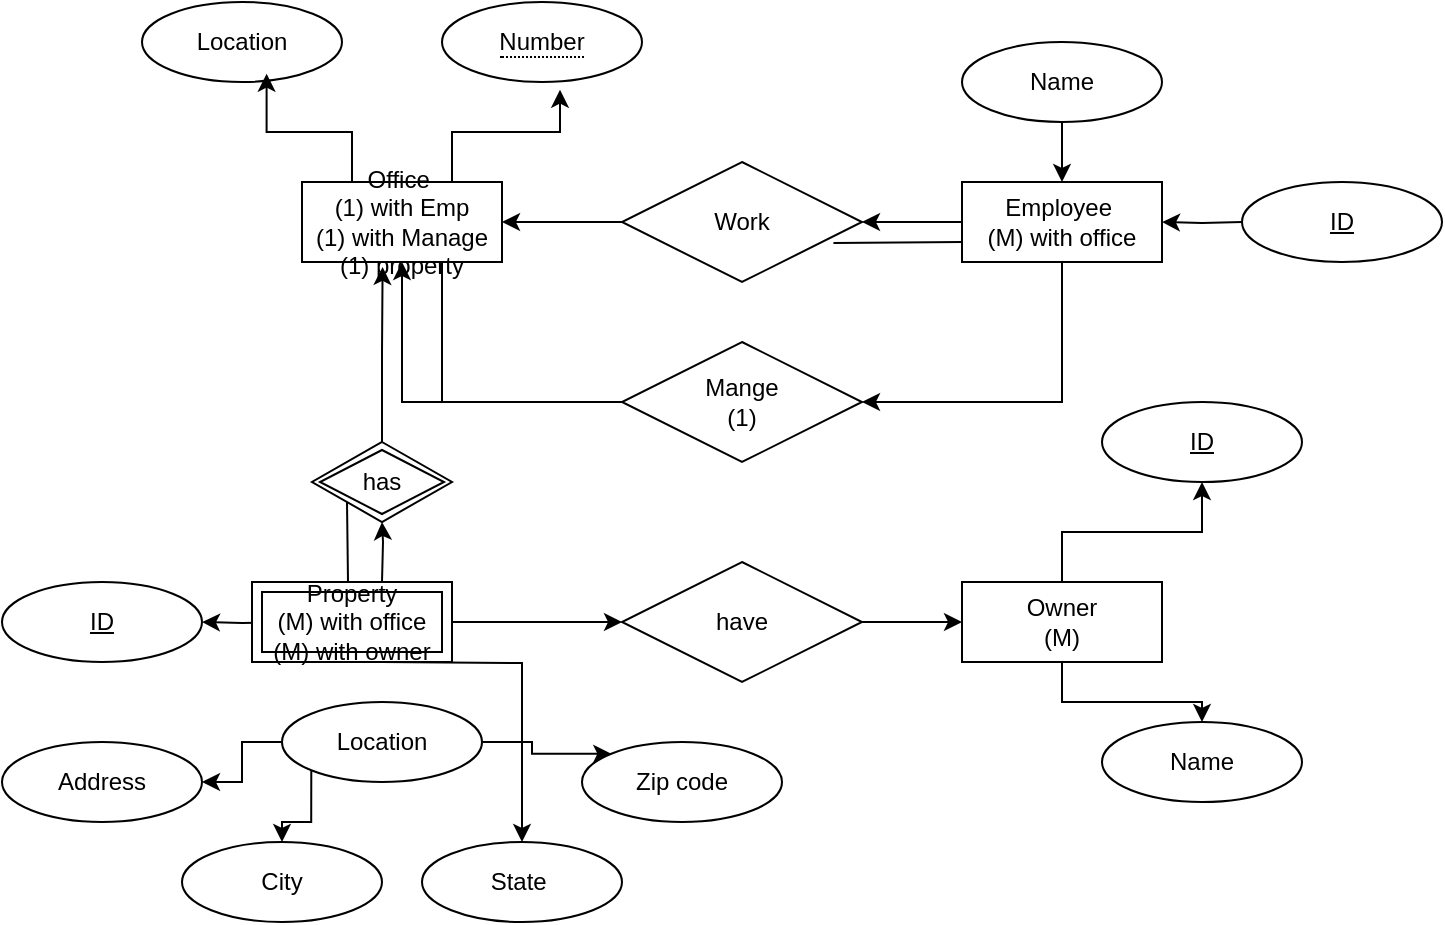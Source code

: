 <mxfile version="24.7.8">
  <diagram name="Page-1" id="EezHD2C13g7YIbKetYja">
    <mxGraphModel dx="863" dy="545" grid="1" gridSize="10" guides="1" tooltips="1" connect="1" arrows="1" fold="1" page="1" pageScale="1" pageWidth="850" pageHeight="1100" math="0" shadow="0">
      <root>
        <mxCell id="0" />
        <mxCell id="1" parent="0" />
        <mxCell id="xu4nwwDUYJAkvFjphM4I-1" value="Office&amp;nbsp;&lt;div&gt;(1) with Emp&lt;/div&gt;&lt;div&gt;(1) with Manage&lt;/div&gt;&lt;div&gt;(1) property&lt;/div&gt;" style="whiteSpace=wrap;html=1;align=center;" vertex="1" parent="1">
          <mxGeometry x="170" y="230" width="100" height="40" as="geometry" />
        </mxCell>
        <mxCell id="xu4nwwDUYJAkvFjphM4I-2" value="Location" style="ellipse;whiteSpace=wrap;html=1;align=center;" vertex="1" parent="1">
          <mxGeometry x="90" y="140" width="100" height="40" as="geometry" />
        </mxCell>
        <mxCell id="xu4nwwDUYJAkvFjphM4I-3" value="&lt;span style=&quot;border-bottom: 1px dotted&quot;&gt;Number&lt;/span&gt;" style="ellipse;whiteSpace=wrap;html=1;align=center;" vertex="1" parent="1">
          <mxGeometry x="240" y="140" width="100" height="40" as="geometry" />
        </mxCell>
        <mxCell id="xu4nwwDUYJAkvFjphM4I-4" style="edgeStyle=orthogonalEdgeStyle;rounded=0;orthogonalLoop=1;jettySize=auto;html=1;exitX=0.25;exitY=0;exitDx=0;exitDy=0;entryX=0.623;entryY=0.896;entryDx=0;entryDy=0;entryPerimeter=0;" edge="1" parent="1" source="xu4nwwDUYJAkvFjphM4I-1" target="xu4nwwDUYJAkvFjphM4I-2">
          <mxGeometry relative="1" as="geometry" />
        </mxCell>
        <mxCell id="xu4nwwDUYJAkvFjphM4I-5" style="edgeStyle=orthogonalEdgeStyle;rounded=0;orthogonalLoop=1;jettySize=auto;html=1;exitX=0.75;exitY=0;exitDx=0;exitDy=0;entryX=0.59;entryY=1.096;entryDx=0;entryDy=0;entryPerimeter=0;" edge="1" parent="1" source="xu4nwwDUYJAkvFjphM4I-1" target="xu4nwwDUYJAkvFjphM4I-3">
          <mxGeometry relative="1" as="geometry" />
        </mxCell>
        <mxCell id="xu4nwwDUYJAkvFjphM4I-18" style="edgeStyle=orthogonalEdgeStyle;rounded=0;orthogonalLoop=1;jettySize=auto;html=1;exitX=0.5;exitY=1;exitDx=0;exitDy=0;entryX=1;entryY=0.5;entryDx=0;entryDy=0;" edge="1" parent="1" source="xu4nwwDUYJAkvFjphM4I-6" target="xu4nwwDUYJAkvFjphM4I-17">
          <mxGeometry relative="1" as="geometry" />
        </mxCell>
        <mxCell id="xu4nwwDUYJAkvFjphM4I-20" style="edgeStyle=orthogonalEdgeStyle;rounded=0;orthogonalLoop=1;jettySize=auto;html=1;exitX=0;exitY=0.5;exitDx=0;exitDy=0;entryX=1;entryY=0.5;entryDx=0;entryDy=0;" edge="1" parent="1" source="xu4nwwDUYJAkvFjphM4I-6" target="xu4nwwDUYJAkvFjphM4I-7">
          <mxGeometry relative="1" as="geometry" />
        </mxCell>
        <mxCell id="xu4nwwDUYJAkvFjphM4I-6" value="Employee&amp;nbsp;&lt;div&gt;(M) with office&lt;/div&gt;" style="whiteSpace=wrap;html=1;align=center;" vertex="1" parent="1">
          <mxGeometry x="500" y="230" width="100" height="40" as="geometry" />
        </mxCell>
        <mxCell id="xu4nwwDUYJAkvFjphM4I-21" value="" style="edgeStyle=orthogonalEdgeStyle;rounded=0;orthogonalLoop=1;jettySize=auto;html=1;" edge="1" parent="1" source="xu4nwwDUYJAkvFjphM4I-7" target="xu4nwwDUYJAkvFjphM4I-1">
          <mxGeometry relative="1" as="geometry" />
        </mxCell>
        <mxCell id="xu4nwwDUYJAkvFjphM4I-7" value="Work" style="shape=rhombus;perimeter=rhombusPerimeter;whiteSpace=wrap;html=1;align=center;" vertex="1" parent="1">
          <mxGeometry x="330" y="220" width="120" height="60" as="geometry" />
        </mxCell>
        <mxCell id="xu4nwwDUYJAkvFjphM4I-12" value="" style="edgeStyle=orthogonalEdgeStyle;rounded=0;orthogonalLoop=1;jettySize=auto;html=1;" edge="1" parent="1" source="xu4nwwDUYJAkvFjphM4I-10" target="xu4nwwDUYJAkvFjphM4I-6">
          <mxGeometry relative="1" as="geometry" />
        </mxCell>
        <mxCell id="xu4nwwDUYJAkvFjphM4I-10" value="Name" style="ellipse;whiteSpace=wrap;html=1;align=center;" vertex="1" parent="1">
          <mxGeometry x="500" y="160" width="100" height="40" as="geometry" />
        </mxCell>
        <mxCell id="xu4nwwDUYJAkvFjphM4I-13" value="" style="edgeStyle=orthogonalEdgeStyle;rounded=0;orthogonalLoop=1;jettySize=auto;html=1;" edge="1" parent="1" target="xu4nwwDUYJAkvFjphM4I-6">
          <mxGeometry relative="1" as="geometry">
            <mxPoint x="640" y="250" as="sourcePoint" />
          </mxGeometry>
        </mxCell>
        <mxCell id="xu4nwwDUYJAkvFjphM4I-14" value="ID" style="ellipse;whiteSpace=wrap;html=1;align=center;fontStyle=4;" vertex="1" parent="1">
          <mxGeometry x="640" y="230" width="100" height="40" as="geometry" />
        </mxCell>
        <mxCell id="xu4nwwDUYJAkvFjphM4I-16" value="" style="endArrow=none;html=1;rounded=0;exitX=0.881;exitY=0.675;exitDx=0;exitDy=0;exitPerimeter=0;" edge="1" parent="1" source="xu4nwwDUYJAkvFjphM4I-7">
          <mxGeometry width="50" height="50" relative="1" as="geometry">
            <mxPoint x="450" y="310" as="sourcePoint" />
            <mxPoint x="500" y="260" as="targetPoint" />
          </mxGeometry>
        </mxCell>
        <mxCell id="xu4nwwDUYJAkvFjphM4I-19" style="edgeStyle=orthogonalEdgeStyle;rounded=0;orthogonalLoop=1;jettySize=auto;html=1;entryX=0.5;entryY=1;entryDx=0;entryDy=0;" edge="1" parent="1" source="xu4nwwDUYJAkvFjphM4I-17" target="xu4nwwDUYJAkvFjphM4I-1">
          <mxGeometry relative="1" as="geometry" />
        </mxCell>
        <mxCell id="xu4nwwDUYJAkvFjphM4I-17" value="Mange&lt;div&gt;(1)&lt;/div&gt;" style="shape=rhombus;perimeter=rhombusPerimeter;whiteSpace=wrap;html=1;align=center;" vertex="1" parent="1">
          <mxGeometry x="330" y="310" width="120" height="60" as="geometry" />
        </mxCell>
        <mxCell id="xu4nwwDUYJAkvFjphM4I-22" value="" style="endArrow=none;html=1;rounded=0;" edge="1" parent="1">
          <mxGeometry width="50" height="50" relative="1" as="geometry">
            <mxPoint x="240" y="340" as="sourcePoint" />
            <mxPoint x="240" y="270" as="targetPoint" />
          </mxGeometry>
        </mxCell>
        <mxCell id="xu4nwwDUYJAkvFjphM4I-32" value="" style="edgeStyle=orthogonalEdgeStyle;rounded=0;orthogonalLoop=1;jettySize=auto;html=1;" edge="1" parent="1" target="xu4nwwDUYJAkvFjphM4I-26">
          <mxGeometry relative="1" as="geometry">
            <mxPoint x="160" y="450" as="sourcePoint" />
          </mxGeometry>
        </mxCell>
        <mxCell id="xu4nwwDUYJAkvFjphM4I-33" value="" style="edgeStyle=orthogonalEdgeStyle;rounded=0;orthogonalLoop=1;jettySize=auto;html=1;" edge="1" parent="1" target="xu4nwwDUYJAkvFjphM4I-31">
          <mxGeometry relative="1" as="geometry">
            <mxPoint x="210" y="470" as="sourcePoint" />
          </mxGeometry>
        </mxCell>
        <mxCell id="xu4nwwDUYJAkvFjphM4I-39" value="" style="edgeStyle=orthogonalEdgeStyle;rounded=0;orthogonalLoop=1;jettySize=auto;html=1;" edge="1" parent="1" target="xu4nwwDUYJAkvFjphM4I-38">
          <mxGeometry relative="1" as="geometry">
            <mxPoint x="210" y="430" as="sourcePoint" />
          </mxGeometry>
        </mxCell>
        <mxCell id="xu4nwwDUYJAkvFjphM4I-35" value="" style="edgeStyle=orthogonalEdgeStyle;rounded=0;orthogonalLoop=1;jettySize=auto;html=1;" edge="1" parent="1" source="xu4nwwDUYJAkvFjphM4I-25" target="xu4nwwDUYJAkvFjphM4I-29">
          <mxGeometry relative="1" as="geometry" />
        </mxCell>
        <mxCell id="xu4nwwDUYJAkvFjphM4I-36" style="edgeStyle=orthogonalEdgeStyle;rounded=0;orthogonalLoop=1;jettySize=auto;html=1;exitX=0;exitY=1;exitDx=0;exitDy=0;" edge="1" parent="1" source="xu4nwwDUYJAkvFjphM4I-25" target="xu4nwwDUYJAkvFjphM4I-30">
          <mxGeometry relative="1" as="geometry" />
        </mxCell>
        <mxCell id="xu4nwwDUYJAkvFjphM4I-37" style="edgeStyle=orthogonalEdgeStyle;rounded=0;orthogonalLoop=1;jettySize=auto;html=1;exitX=1;exitY=0.5;exitDx=0;exitDy=0;entryX=0;entryY=0;entryDx=0;entryDy=0;" edge="1" parent="1" source="xu4nwwDUYJAkvFjphM4I-25" target="xu4nwwDUYJAkvFjphM4I-28">
          <mxGeometry relative="1" as="geometry" />
        </mxCell>
        <mxCell id="xu4nwwDUYJAkvFjphM4I-25" value="Location" style="ellipse;whiteSpace=wrap;html=1;align=center;" vertex="1" parent="1">
          <mxGeometry x="160" y="490" width="100" height="40" as="geometry" />
        </mxCell>
        <mxCell id="xu4nwwDUYJAkvFjphM4I-26" value="ID" style="ellipse;whiteSpace=wrap;html=1;align=center;fontStyle=4;" vertex="1" parent="1">
          <mxGeometry x="20" y="430" width="100" height="40" as="geometry" />
        </mxCell>
        <mxCell id="xu4nwwDUYJAkvFjphM4I-28" value="Zip code" style="ellipse;whiteSpace=wrap;html=1;align=center;" vertex="1" parent="1">
          <mxGeometry x="310" y="510" width="100" height="40" as="geometry" />
        </mxCell>
        <mxCell id="xu4nwwDUYJAkvFjphM4I-29" value="Address" style="ellipse;whiteSpace=wrap;html=1;align=center;" vertex="1" parent="1">
          <mxGeometry x="20" y="510" width="100" height="40" as="geometry" />
        </mxCell>
        <mxCell id="xu4nwwDUYJAkvFjphM4I-30" value="City" style="ellipse;whiteSpace=wrap;html=1;align=center;" vertex="1" parent="1">
          <mxGeometry x="110" y="560" width="100" height="40" as="geometry" />
        </mxCell>
        <mxCell id="xu4nwwDUYJAkvFjphM4I-31" value="State&amp;nbsp;" style="ellipse;whiteSpace=wrap;html=1;align=center;" vertex="1" parent="1">
          <mxGeometry x="230" y="560" width="100" height="40" as="geometry" />
        </mxCell>
        <mxCell id="xu4nwwDUYJAkvFjphM4I-38" value="has" style="shape=rhombus;double=1;perimeter=rhombusPerimeter;whiteSpace=wrap;html=1;align=center;" vertex="1" parent="1">
          <mxGeometry x="175" y="360" width="70" height="40" as="geometry" />
        </mxCell>
        <mxCell id="xu4nwwDUYJAkvFjphM4I-41" style="edgeStyle=orthogonalEdgeStyle;rounded=0;orthogonalLoop=1;jettySize=auto;html=1;entryX=0.403;entryY=1.062;entryDx=0;entryDy=0;entryPerimeter=0;" edge="1" parent="1" source="xu4nwwDUYJAkvFjphM4I-38" target="xu4nwwDUYJAkvFjphM4I-1">
          <mxGeometry relative="1" as="geometry" />
        </mxCell>
        <mxCell id="xu4nwwDUYJAkvFjphM4I-43" value="" style="endArrow=none;html=1;rounded=0;exitX=0;exitY=1;exitDx=0;exitDy=0;" edge="1" parent="1" source="xu4nwwDUYJAkvFjphM4I-38">
          <mxGeometry width="50" height="50" relative="1" as="geometry">
            <mxPoint x="140" y="480" as="sourcePoint" />
            <mxPoint x="193" y="430" as="targetPoint" />
          </mxGeometry>
        </mxCell>
        <mxCell id="xu4nwwDUYJAkvFjphM4I-53" value="" style="edgeStyle=orthogonalEdgeStyle;rounded=0;orthogonalLoop=1;jettySize=auto;html=1;" edge="1" parent="1" source="xu4nwwDUYJAkvFjphM4I-44" target="xu4nwwDUYJAkvFjphM4I-52">
          <mxGeometry relative="1" as="geometry" />
        </mxCell>
        <mxCell id="xu4nwwDUYJAkvFjphM4I-44" value="Property&lt;div&gt;(M) with office&lt;/div&gt;&lt;div&gt;(M) with owner&lt;/div&gt;" style="shape=ext;margin=3;double=1;whiteSpace=wrap;html=1;align=center;" vertex="1" parent="1">
          <mxGeometry x="145" y="430" width="100" height="40" as="geometry" />
        </mxCell>
        <mxCell id="xu4nwwDUYJAkvFjphM4I-50" value="" style="edgeStyle=orthogonalEdgeStyle;rounded=0;orthogonalLoop=1;jettySize=auto;html=1;" edge="1" parent="1" source="xu4nwwDUYJAkvFjphM4I-46" target="xu4nwwDUYJAkvFjphM4I-48">
          <mxGeometry relative="1" as="geometry" />
        </mxCell>
        <mxCell id="xu4nwwDUYJAkvFjphM4I-51" value="" style="edgeStyle=orthogonalEdgeStyle;rounded=0;orthogonalLoop=1;jettySize=auto;html=1;" edge="1" parent="1" source="xu4nwwDUYJAkvFjphM4I-46" target="xu4nwwDUYJAkvFjphM4I-49">
          <mxGeometry relative="1" as="geometry" />
        </mxCell>
        <mxCell id="xu4nwwDUYJAkvFjphM4I-46" value="Owner&lt;div&gt;(M)&lt;/div&gt;" style="whiteSpace=wrap;html=1;align=center;" vertex="1" parent="1">
          <mxGeometry x="500" y="430" width="100" height="40" as="geometry" />
        </mxCell>
        <mxCell id="xu4nwwDUYJAkvFjphM4I-48" value="ID" style="ellipse;whiteSpace=wrap;html=1;align=center;fontStyle=4;" vertex="1" parent="1">
          <mxGeometry x="570" y="340" width="100" height="40" as="geometry" />
        </mxCell>
        <mxCell id="xu4nwwDUYJAkvFjphM4I-49" value="Name" style="ellipse;whiteSpace=wrap;html=1;align=center;" vertex="1" parent="1">
          <mxGeometry x="570" y="500" width="100" height="40" as="geometry" />
        </mxCell>
        <mxCell id="xu4nwwDUYJAkvFjphM4I-54" value="" style="edgeStyle=orthogonalEdgeStyle;rounded=0;orthogonalLoop=1;jettySize=auto;html=1;" edge="1" parent="1" source="xu4nwwDUYJAkvFjphM4I-52" target="xu4nwwDUYJAkvFjphM4I-46">
          <mxGeometry relative="1" as="geometry" />
        </mxCell>
        <mxCell id="xu4nwwDUYJAkvFjphM4I-52" value="have" style="shape=rhombus;perimeter=rhombusPerimeter;whiteSpace=wrap;html=1;align=center;" vertex="1" parent="1">
          <mxGeometry x="330" y="420" width="120" height="60" as="geometry" />
        </mxCell>
      </root>
    </mxGraphModel>
  </diagram>
</mxfile>
